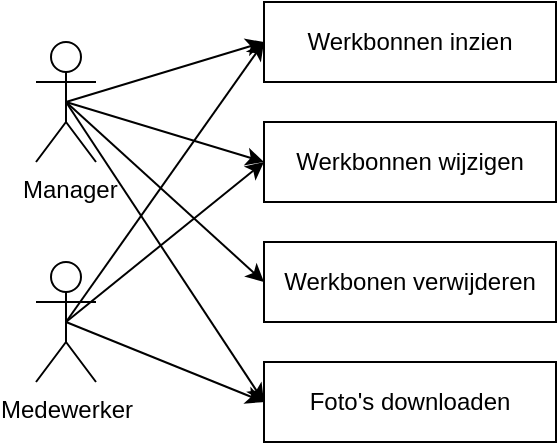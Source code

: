 <mxfile version="24.4.0" type="device">
  <diagram name="Pagina-1" id="_Gerqy4DnjJkEm0AFlNI">
    <mxGraphModel dx="842" dy="568" grid="1" gridSize="10" guides="1" tooltips="1" connect="1" arrows="1" fold="1" page="1" pageScale="1" pageWidth="827" pageHeight="1169" math="0" shadow="0">
      <root>
        <mxCell id="0" />
        <mxCell id="1" parent="0" />
        <mxCell id="R81DJ2a06BI7_V2yp6Sn-4" value="Werkbonnen inzien" style="rounded=0;whiteSpace=wrap;html=1;" vertex="1" parent="1">
          <mxGeometry x="354" y="280" width="146" height="40" as="geometry" />
        </mxCell>
        <mxCell id="R81DJ2a06BI7_V2yp6Sn-7" value="Werkbonnen wijzigen" style="rounded=0;whiteSpace=wrap;html=1;" vertex="1" parent="1">
          <mxGeometry x="354" y="340" width="146" height="40" as="geometry" />
        </mxCell>
        <mxCell id="R81DJ2a06BI7_V2yp6Sn-13" value="&amp;nbsp;Manager" style="shape=umlActor;verticalLabelPosition=bottom;verticalAlign=top;html=1;outlineConnect=0;" vertex="1" parent="1">
          <mxGeometry x="240" y="300" width="30" height="60" as="geometry" />
        </mxCell>
        <mxCell id="R81DJ2a06BI7_V2yp6Sn-21" value="" style="endArrow=classic;html=1;rounded=0;entryX=0;entryY=0.5;entryDx=0;entryDy=0;exitX=0.5;exitY=0.5;exitDx=0;exitDy=0;exitPerimeter=0;" edge="1" parent="1" source="R81DJ2a06BI7_V2yp6Sn-13" target="R81DJ2a06BI7_V2yp6Sn-4">
          <mxGeometry width="50" height="50" relative="1" as="geometry">
            <mxPoint x="240" y="500" as="sourcePoint" />
            <mxPoint x="290" y="450" as="targetPoint" />
          </mxGeometry>
        </mxCell>
        <mxCell id="R81DJ2a06BI7_V2yp6Sn-23" value="" style="endArrow=classic;html=1;rounded=0;exitX=0.5;exitY=0.5;exitDx=0;exitDy=0;exitPerimeter=0;entryX=0;entryY=0.5;entryDx=0;entryDy=0;" edge="1" parent="1" source="R81DJ2a06BI7_V2yp6Sn-13" target="R81DJ2a06BI7_V2yp6Sn-7">
          <mxGeometry width="50" height="50" relative="1" as="geometry">
            <mxPoint x="260" y="530" as="sourcePoint" />
            <mxPoint x="310" y="480" as="targetPoint" />
          </mxGeometry>
        </mxCell>
        <mxCell id="R81DJ2a06BI7_V2yp6Sn-27" value="Werkbonen verwijderen" style="rounded=0;whiteSpace=wrap;html=1;" vertex="1" parent="1">
          <mxGeometry x="354" y="400" width="146" height="40" as="geometry" />
        </mxCell>
        <mxCell id="R81DJ2a06BI7_V2yp6Sn-28" value="Foto&#39;s downloaden" style="rounded=0;whiteSpace=wrap;html=1;" vertex="1" parent="1">
          <mxGeometry x="354" y="460" width="146" height="40" as="geometry" />
        </mxCell>
        <mxCell id="R81DJ2a06BI7_V2yp6Sn-31" value="" style="endArrow=classic;html=1;rounded=0;exitX=0.5;exitY=0.5;exitDx=0;exitDy=0;exitPerimeter=0;entryX=0;entryY=0.5;entryDx=0;entryDy=0;" edge="1" parent="1" source="R81DJ2a06BI7_V2yp6Sn-13" target="R81DJ2a06BI7_V2yp6Sn-27">
          <mxGeometry width="50" height="50" relative="1" as="geometry">
            <mxPoint x="250" y="390" as="sourcePoint" />
            <mxPoint x="300" y="340" as="targetPoint" />
          </mxGeometry>
        </mxCell>
        <mxCell id="R81DJ2a06BI7_V2yp6Sn-32" value="" style="endArrow=classic;html=1;rounded=0;exitX=0.5;exitY=0.5;exitDx=0;exitDy=0;exitPerimeter=0;entryX=0;entryY=0.5;entryDx=0;entryDy=0;" edge="1" parent="1" source="R81DJ2a06BI7_V2yp6Sn-13" target="R81DJ2a06BI7_V2yp6Sn-28">
          <mxGeometry width="50" height="50" relative="1" as="geometry">
            <mxPoint x="255" y="330" as="sourcePoint" />
            <mxPoint x="364" y="430" as="targetPoint" />
          </mxGeometry>
        </mxCell>
        <mxCell id="R81DJ2a06BI7_V2yp6Sn-34" value="Medewerker" style="shape=umlActor;verticalLabelPosition=bottom;verticalAlign=top;html=1;outlineConnect=0;" vertex="1" parent="1">
          <mxGeometry x="240" y="410" width="30" height="60" as="geometry" />
        </mxCell>
        <mxCell id="R81DJ2a06BI7_V2yp6Sn-35" value="" style="endArrow=classic;html=1;rounded=0;exitX=0.5;exitY=0.5;exitDx=0;exitDy=0;exitPerimeter=0;entryX=0;entryY=0.5;entryDx=0;entryDy=0;" edge="1" parent="1" source="R81DJ2a06BI7_V2yp6Sn-34" target="R81DJ2a06BI7_V2yp6Sn-28">
          <mxGeometry width="50" height="50" relative="1" as="geometry">
            <mxPoint x="280" y="420" as="sourcePoint" />
            <mxPoint x="330" y="370" as="targetPoint" />
          </mxGeometry>
        </mxCell>
        <mxCell id="R81DJ2a06BI7_V2yp6Sn-37" value="" style="endArrow=classic;html=1;rounded=0;exitX=0.5;exitY=0.5;exitDx=0;exitDy=0;exitPerimeter=0;entryX=0;entryY=0.5;entryDx=0;entryDy=0;" edge="1" parent="1" source="R81DJ2a06BI7_V2yp6Sn-34" target="R81DJ2a06BI7_V2yp6Sn-4">
          <mxGeometry width="50" height="50" relative="1" as="geometry">
            <mxPoint x="265" y="340" as="sourcePoint" />
            <mxPoint x="364" y="490" as="targetPoint" />
          </mxGeometry>
        </mxCell>
        <mxCell id="R81DJ2a06BI7_V2yp6Sn-38" value="" style="endArrow=classic;html=1;rounded=0;exitX=0.5;exitY=0.5;exitDx=0;exitDy=0;exitPerimeter=0;entryX=0;entryY=0.5;entryDx=0;entryDy=0;" edge="1" parent="1" source="R81DJ2a06BI7_V2yp6Sn-34" target="R81DJ2a06BI7_V2yp6Sn-7">
          <mxGeometry width="50" height="50" relative="1" as="geometry">
            <mxPoint x="261.13" y="435.8" as="sourcePoint" />
            <mxPoint x="353.998" y="360.0" as="targetPoint" />
          </mxGeometry>
        </mxCell>
      </root>
    </mxGraphModel>
  </diagram>
</mxfile>
